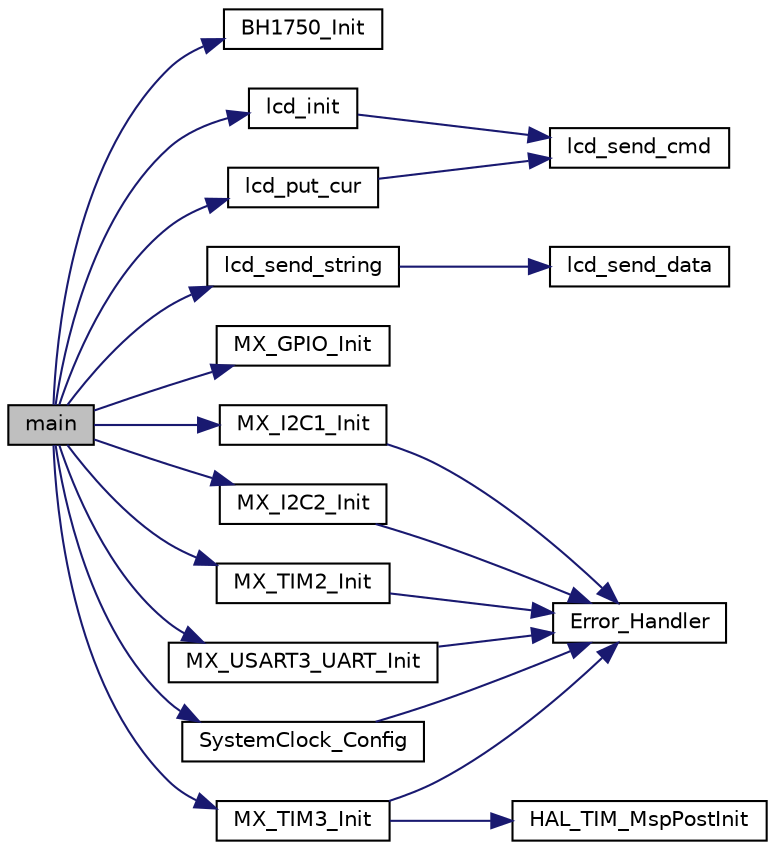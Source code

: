 digraph "main"
{
 // LATEX_PDF_SIZE
  edge [fontname="Helvetica",fontsize="10",labelfontname="Helvetica",labelfontsize="10"];
  node [fontname="Helvetica",fontsize="10",shape=record];
  rankdir="LR";
  Node1 [label="main",height=0.2,width=0.4,color="black", fillcolor="grey75", style="filled", fontcolor="black",tooltip="The application entry point."];
  Node1 -> Node2 [color="midnightblue",fontsize="10",style="solid",fontname="Helvetica"];
  Node2 [label="BH1750_Init",height=0.2,width=0.4,color="black", fillcolor="white", style="filled",URL="$bh1750_8c.html#a90e2eb846dd109cc0afb09367914ea52",tooltip=" "];
  Node1 -> Node3 [color="midnightblue",fontsize="10",style="solid",fontname="Helvetica"];
  Node3 [label="lcd_init",height=0.2,width=0.4,color="black", fillcolor="white", style="filled",URL="$lcd_8c.html#a6842775ba83d166f02b8fef8bb63b1e6",tooltip=" "];
  Node3 -> Node4 [color="midnightblue",fontsize="10",style="solid",fontname="Helvetica"];
  Node4 [label="lcd_send_cmd",height=0.2,width=0.4,color="black", fillcolor="white", style="filled",URL="$lcd_8c.html#a0934da706080d3b0b3b2f04c9d044e67",tooltip=" "];
  Node1 -> Node5 [color="midnightblue",fontsize="10",style="solid",fontname="Helvetica"];
  Node5 [label="lcd_put_cur",height=0.2,width=0.4,color="black", fillcolor="white", style="filled",URL="$lcd_8c.html#a335c8a975c28b9eb7ee6c27a6efe7c44",tooltip=" "];
  Node5 -> Node4 [color="midnightblue",fontsize="10",style="solid",fontname="Helvetica"];
  Node1 -> Node6 [color="midnightblue",fontsize="10",style="solid",fontname="Helvetica"];
  Node6 [label="lcd_send_string",height=0.2,width=0.4,color="black", fillcolor="white", style="filled",URL="$lcd_8c.html#a234ae1cb5d91fa756d1216e3540222ad",tooltip=" "];
  Node6 -> Node7 [color="midnightblue",fontsize="10",style="solid",fontname="Helvetica"];
  Node7 [label="lcd_send_data",height=0.2,width=0.4,color="black", fillcolor="white", style="filled",URL="$lcd_8c.html#ac6c9650fc3a35bf393a6bf535e6d0b9f",tooltip=" "];
  Node1 -> Node8 [color="midnightblue",fontsize="10",style="solid",fontname="Helvetica"];
  Node8 [label="MX_GPIO_Init",height=0.2,width=0.4,color="black", fillcolor="white", style="filled",URL="$gpio_8c.html#ac724e431d2af879252de35615be2bdea",tooltip=" "];
  Node1 -> Node9 [color="midnightblue",fontsize="10",style="solid",fontname="Helvetica"];
  Node9 [label="MX_I2C1_Init",height=0.2,width=0.4,color="black", fillcolor="white", style="filled",URL="$i2c_8c.html#ada6e763cfa4108a8d24cd27b75f2f489",tooltip=" "];
  Node9 -> Node10 [color="midnightblue",fontsize="10",style="solid",fontname="Helvetica"];
  Node10 [label="Error_Handler",height=0.2,width=0.4,color="black", fillcolor="white", style="filled",URL="$main_8c.html#a1730ffe1e560465665eb47d9264826f9",tooltip="This function is executed in case of error occurrence."];
  Node1 -> Node11 [color="midnightblue",fontsize="10",style="solid",fontname="Helvetica"];
  Node11 [label="MX_I2C2_Init",height=0.2,width=0.4,color="black", fillcolor="white", style="filled",URL="$i2c_8c.html#a021114cd02d4beb0b256095cfbd088b2",tooltip=" "];
  Node11 -> Node10 [color="midnightblue",fontsize="10",style="solid",fontname="Helvetica"];
  Node1 -> Node12 [color="midnightblue",fontsize="10",style="solid",fontname="Helvetica"];
  Node12 [label="MX_TIM2_Init",height=0.2,width=0.4,color="black", fillcolor="white", style="filled",URL="$tim_8c.html#a4b8ff887fd3fdf26605e35927e4ff202",tooltip=" "];
  Node12 -> Node10 [color="midnightblue",fontsize="10",style="solid",fontname="Helvetica"];
  Node1 -> Node13 [color="midnightblue",fontsize="10",style="solid",fontname="Helvetica"];
  Node13 [label="MX_TIM3_Init",height=0.2,width=0.4,color="black", fillcolor="white", style="filled",URL="$tim_8c.html#a7912f2916786a2c33cb6fb8259ade58c",tooltip=" "];
  Node13 -> Node10 [color="midnightblue",fontsize="10",style="solid",fontname="Helvetica"];
  Node13 -> Node14 [color="midnightblue",fontsize="10",style="solid",fontname="Helvetica"];
  Node14 [label="HAL_TIM_MspPostInit",height=0.2,width=0.4,color="black", fillcolor="white", style="filled",URL="$tim_8c.html#a708f19bbc41b292fccf38f2d9796c46a",tooltip=" "];
  Node1 -> Node15 [color="midnightblue",fontsize="10",style="solid",fontname="Helvetica"];
  Node15 [label="MX_USART3_UART_Init",height=0.2,width=0.4,color="black", fillcolor="white", style="filled",URL="$usart_8c.html#a3d04b903a77089f6ce08dd0bf1c81a81",tooltip=" "];
  Node15 -> Node10 [color="midnightblue",fontsize="10",style="solid",fontname="Helvetica"];
  Node1 -> Node16 [color="midnightblue",fontsize="10",style="solid",fontname="Helvetica"];
  Node16 [label="SystemClock_Config",height=0.2,width=0.4,color="black", fillcolor="white", style="filled",URL="$main_8c.html#a70af21c671abfcc773614a9a4f63d920",tooltip="System Clock Configuration."];
  Node16 -> Node10 [color="midnightblue",fontsize="10",style="solid",fontname="Helvetica"];
}
